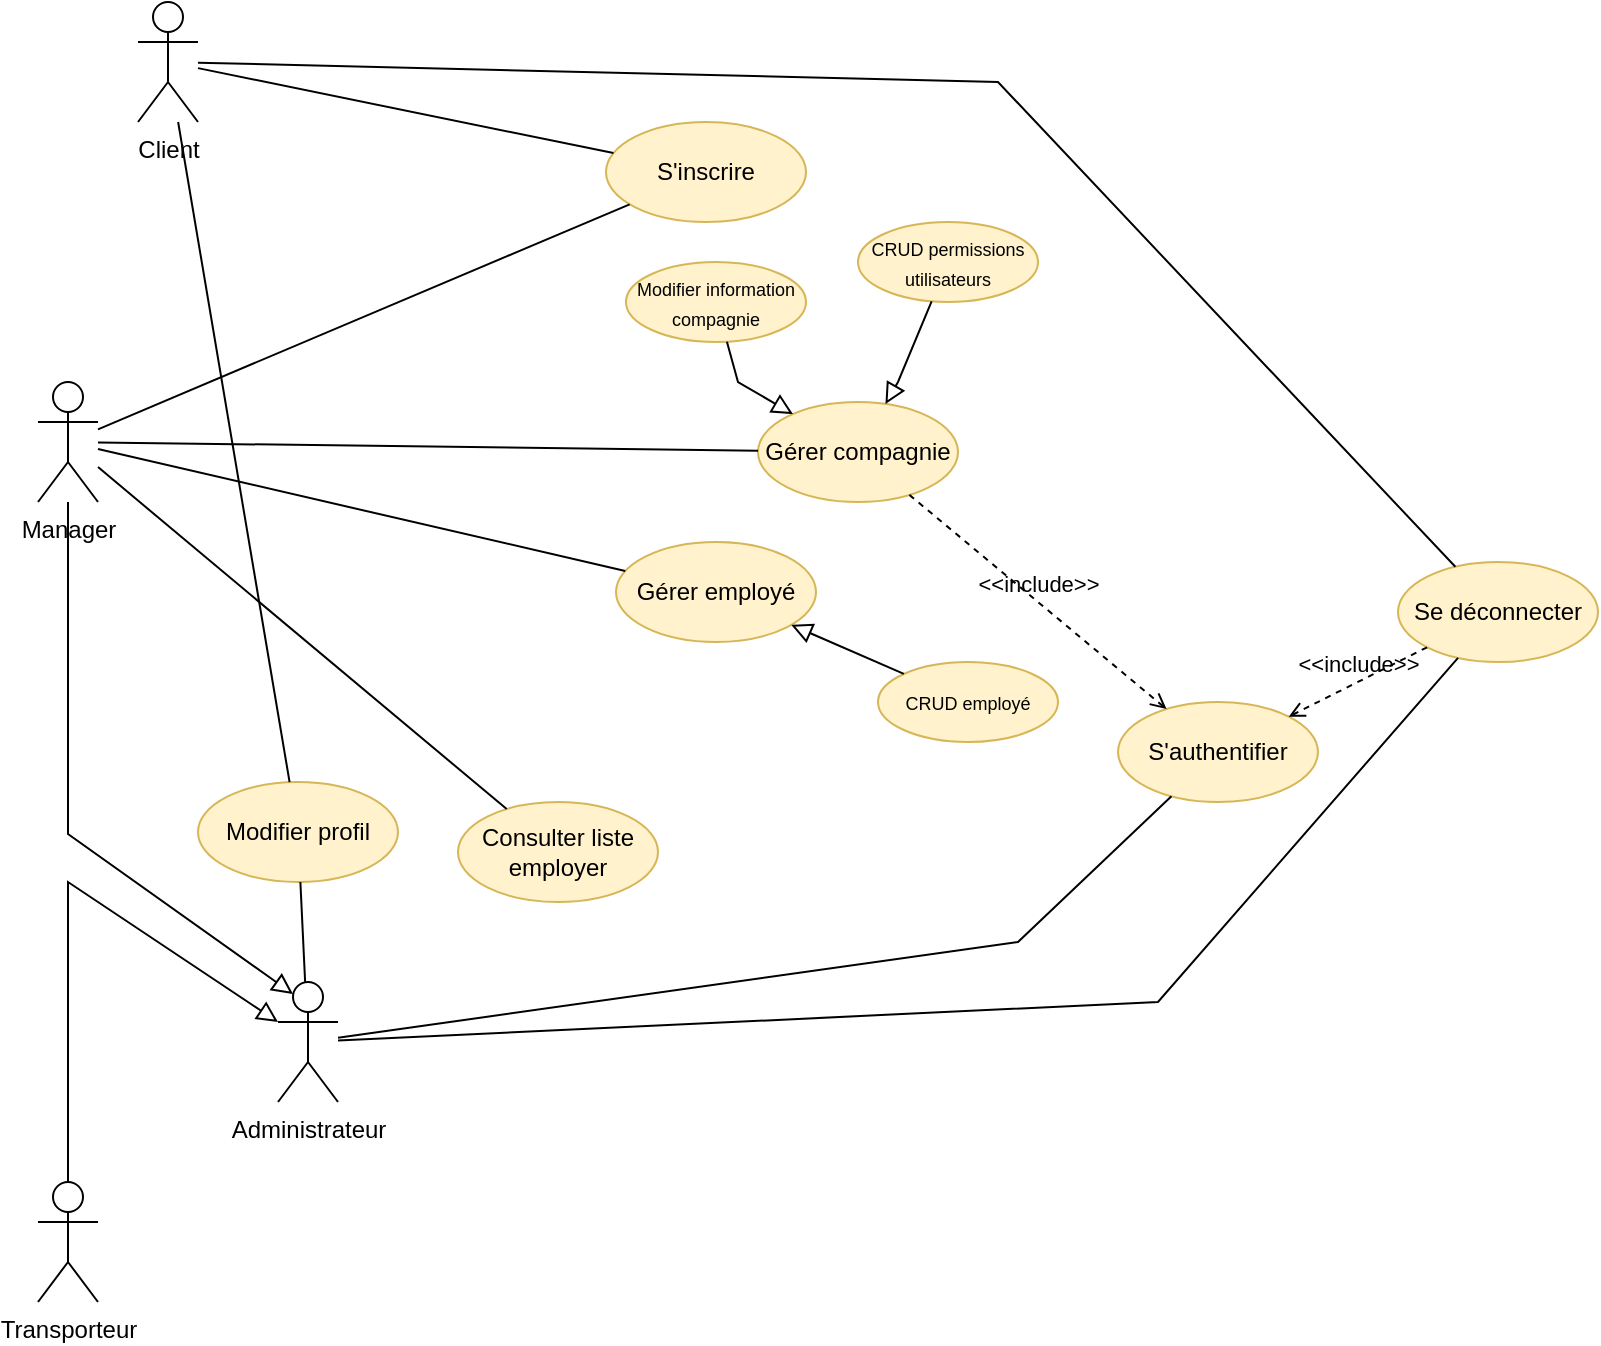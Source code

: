<mxfile version="21.6.7" type="github">
  <diagram name="Page-1" id="OhFcPtTlOtvvqWhLXs4T">
    <mxGraphModel dx="830" dy="1768" grid="1" gridSize="10" guides="1" tooltips="1" connect="1" arrows="1" fold="1" page="1" pageScale="1" pageWidth="827" pageHeight="1169" math="0" shadow="0">
      <root>
        <mxCell id="0" />
        <mxCell id="1" parent="0" />
        <mxCell id="5n6yjhj8xIpn8MunAipn-1" value="Administrateur" style="shape=umlActor;verticalLabelPosition=bottom;verticalAlign=top;html=1;outlineConnect=0;" vertex="1" parent="1">
          <mxGeometry x="150" y="250" width="30" height="60" as="geometry" />
        </mxCell>
        <mxCell id="5n6yjhj8xIpn8MunAipn-4" value="Transporteur" style="shape=umlActor;verticalLabelPosition=bottom;verticalAlign=top;html=1;" vertex="1" parent="1">
          <mxGeometry x="30" y="350" width="30" height="60" as="geometry" />
        </mxCell>
        <mxCell id="5n6yjhj8xIpn8MunAipn-7" value="" style="endArrow=block;html=1;rounded=0;align=center;verticalAlign=bottom;endFill=0;labelBackgroundColor=none;endSize=8;exitX=0.5;exitY=0;exitDx=0;exitDy=0;exitPerimeter=0;" edge="1" parent="1" source="5n6yjhj8xIpn8MunAipn-4" target="5n6yjhj8xIpn8MunAipn-1">
          <mxGeometry relative="1" as="geometry">
            <mxPoint x="80" y="330" as="sourcePoint" />
            <mxPoint x="240" y="330" as="targetPoint" />
            <Array as="points">
              <mxPoint x="45" y="200" />
            </Array>
          </mxGeometry>
        </mxCell>
        <mxCell id="5n6yjhj8xIpn8MunAipn-8" value="" style="resizable=0;html=1;align=center;verticalAlign=top;labelBackgroundColor=none;" connectable="0" vertex="1" parent="5n6yjhj8xIpn8MunAipn-7">
          <mxGeometry relative="1" as="geometry" />
        </mxCell>
        <mxCell id="5n6yjhj8xIpn8MunAipn-10" value="Client" style="shape=umlActor;verticalLabelPosition=bottom;verticalAlign=top;html=1;" vertex="1" parent="1">
          <mxGeometry x="80" y="-240" width="30" height="60" as="geometry" />
        </mxCell>
        <mxCell id="5n6yjhj8xIpn8MunAipn-11" value="S&#39;authentifier" style="ellipse;html=1;whiteSpace=wrap;fillColor=#fff2cc;strokeColor=#d6b656;" vertex="1" parent="1">
          <mxGeometry x="570" y="110" width="100" height="50" as="geometry" />
        </mxCell>
        <mxCell id="5n6yjhj8xIpn8MunAipn-12" value="Manager" style="shape=umlActor;verticalLabelPosition=bottom;verticalAlign=top;html=1;outlineConnect=0;" vertex="1" parent="1">
          <mxGeometry x="30" y="-50" width="30" height="60" as="geometry" />
        </mxCell>
        <mxCell id="5n6yjhj8xIpn8MunAipn-17" value="" style="endArrow=block;html=1;rounded=0;align=center;verticalAlign=bottom;endFill=0;labelBackgroundColor=none;endSize=8;entryX=0.25;entryY=0.1;entryDx=0;entryDy=0;entryPerimeter=0;" edge="1" parent="1" source="5n6yjhj8xIpn8MunAipn-12" target="5n6yjhj8xIpn8MunAipn-1">
          <mxGeometry relative="1" as="geometry">
            <mxPoint x="120" y="220" as="sourcePoint" />
            <mxPoint x="45" y="190" as="targetPoint" />
            <Array as="points">
              <mxPoint x="45" y="176" />
            </Array>
          </mxGeometry>
        </mxCell>
        <mxCell id="5n6yjhj8xIpn8MunAipn-18" value="" style="resizable=0;html=1;align=center;verticalAlign=top;labelBackgroundColor=none;" connectable="0" vertex="1" parent="5n6yjhj8xIpn8MunAipn-17">
          <mxGeometry relative="1" as="geometry" />
        </mxCell>
        <mxCell id="5n6yjhj8xIpn8MunAipn-19" value="" style="endArrow=none;startArrow=none;endFill=0;startFill=0;endSize=8;html=1;verticalAlign=bottom;labelBackgroundColor=none;strokeWidth=1;rounded=0;" edge="1" parent="1" source="5n6yjhj8xIpn8MunAipn-1" target="5n6yjhj8xIpn8MunAipn-11">
          <mxGeometry width="160" relative="1" as="geometry">
            <mxPoint x="120" y="220" as="sourcePoint" />
            <mxPoint x="280" y="220" as="targetPoint" />
            <Array as="points">
              <mxPoint x="520" y="230" />
            </Array>
          </mxGeometry>
        </mxCell>
        <mxCell id="5n6yjhj8xIpn8MunAipn-20" value="S&#39;inscrire" style="ellipse;html=1;whiteSpace=wrap;fillColor=#fff2cc;strokeColor=#d6b656;" vertex="1" parent="1">
          <mxGeometry x="314" y="-180" width="100" height="50" as="geometry" />
        </mxCell>
        <mxCell id="5n6yjhj8xIpn8MunAipn-21" value="" style="endArrow=none;startArrow=none;endFill=0;startFill=0;endSize=8;html=1;verticalAlign=bottom;labelBackgroundColor=none;strokeWidth=1;rounded=0;" edge="1" parent="1" source="5n6yjhj8xIpn8MunAipn-12" target="5n6yjhj8xIpn8MunAipn-20">
          <mxGeometry width="160" relative="1" as="geometry">
            <mxPoint x="180" y="200" as="sourcePoint" />
            <mxPoint x="460" y="209" as="targetPoint" />
          </mxGeometry>
        </mxCell>
        <mxCell id="5n6yjhj8xIpn8MunAipn-22" value="" style="endArrow=none;startArrow=none;endFill=0;startFill=0;endSize=8;html=1;verticalAlign=bottom;labelBackgroundColor=none;strokeWidth=1;rounded=0;" edge="1" parent="1" source="5n6yjhj8xIpn8MunAipn-10" target="5n6yjhj8xIpn8MunAipn-20">
          <mxGeometry width="160" relative="1" as="geometry">
            <mxPoint x="190" y="210" as="sourcePoint" />
            <mxPoint x="470" y="219" as="targetPoint" />
          </mxGeometry>
        </mxCell>
        <mxCell id="5n6yjhj8xIpn8MunAipn-25" value="Se déconnecter" style="ellipse;html=1;whiteSpace=wrap;fillColor=#fff2cc;strokeColor=#d6b656;" vertex="1" parent="1">
          <mxGeometry x="710" y="40" width="100" height="50" as="geometry" />
        </mxCell>
        <mxCell id="5n6yjhj8xIpn8MunAipn-26" value="" style="endArrow=none;startArrow=none;endFill=0;startFill=0;endSize=8;html=1;verticalAlign=bottom;labelBackgroundColor=none;strokeWidth=1;rounded=0;" edge="1" parent="1" source="5n6yjhj8xIpn8MunAipn-10" target="5n6yjhj8xIpn8MunAipn-25">
          <mxGeometry width="160" relative="1" as="geometry">
            <mxPoint x="120" y="-191" as="sourcePoint" />
            <mxPoint x="392" y="-24" as="targetPoint" />
            <Array as="points">
              <mxPoint x="510" y="-200" />
            </Array>
          </mxGeometry>
        </mxCell>
        <mxCell id="5n6yjhj8xIpn8MunAipn-27" value="&amp;lt;&amp;lt;include&amp;gt;&amp;gt;" style="html=1;verticalAlign=bottom;labelBackgroundColor=none;endArrow=open;endFill=0;dashed=1;rounded=0;" edge="1" parent="1" source="5n6yjhj8xIpn8MunAipn-25" target="5n6yjhj8xIpn8MunAipn-11">
          <mxGeometry width="160" relative="1" as="geometry">
            <mxPoint x="330" y="70" as="sourcePoint" />
            <mxPoint x="490" y="70" as="targetPoint" />
          </mxGeometry>
        </mxCell>
        <mxCell id="5n6yjhj8xIpn8MunAipn-28" value="" style="endArrow=none;startArrow=none;endFill=0;startFill=0;endSize=8;html=1;verticalAlign=bottom;labelBackgroundColor=none;strokeWidth=1;rounded=0;" edge="1" parent="1" source="5n6yjhj8xIpn8MunAipn-1" target="5n6yjhj8xIpn8MunAipn-25">
          <mxGeometry width="160" relative="1" as="geometry">
            <mxPoint x="70" y="-11" as="sourcePoint" />
            <mxPoint x="375" y="-40" as="targetPoint" />
            <Array as="points">
              <mxPoint x="590" y="260" />
            </Array>
          </mxGeometry>
        </mxCell>
        <mxCell id="5n6yjhj8xIpn8MunAipn-29" value="Gérer compagnie" style="ellipse;html=1;whiteSpace=wrap;fillColor=#fff2cc;strokeColor=#d6b656;" vertex="1" parent="1">
          <mxGeometry x="390" y="-40" width="100" height="50" as="geometry" />
        </mxCell>
        <mxCell id="5n6yjhj8xIpn8MunAipn-30" value="" style="endArrow=none;startArrow=none;endFill=0;startFill=0;endSize=8;html=1;verticalAlign=bottom;labelBackgroundColor=none;strokeWidth=1;rounded=0;" edge="1" parent="1" source="5n6yjhj8xIpn8MunAipn-12" target="5n6yjhj8xIpn8MunAipn-29">
          <mxGeometry width="160" relative="1" as="geometry">
            <mxPoint x="70" y="-13" as="sourcePoint" />
            <mxPoint x="344" y="-75" as="targetPoint" />
          </mxGeometry>
        </mxCell>
        <mxCell id="5n6yjhj8xIpn8MunAipn-31" value="&amp;lt;&amp;lt;include&amp;gt;&amp;gt;" style="html=1;verticalAlign=bottom;labelBackgroundColor=none;endArrow=open;endFill=0;dashed=1;rounded=0;" edge="1" parent="1" source="5n6yjhj8xIpn8MunAipn-29" target="5n6yjhj8xIpn8MunAipn-11">
          <mxGeometry width="160" relative="1" as="geometry">
            <mxPoint x="723" y="66" as="sourcePoint" />
            <mxPoint x="587" y="174" as="targetPoint" />
          </mxGeometry>
        </mxCell>
        <mxCell id="5n6yjhj8xIpn8MunAipn-32" value="&lt;font style=&quot;font-size: 9px;&quot;&gt;Modifier information compagnie&lt;/font&gt;" style="ellipse;html=1;whiteSpace=wrap;fillColor=#fff2cc;strokeColor=#d6b656;" vertex="1" parent="1">
          <mxGeometry x="324" y="-110" width="90" height="40" as="geometry" />
        </mxCell>
        <mxCell id="5n6yjhj8xIpn8MunAipn-33" value="" style="endArrow=block;html=1;rounded=0;align=center;verticalAlign=bottom;endFill=0;labelBackgroundColor=none;endSize=8;" edge="1" parent="1" source="5n6yjhj8xIpn8MunAipn-32" target="5n6yjhj8xIpn8MunAipn-29">
          <mxGeometry relative="1" as="geometry">
            <mxPoint x="55" y="360" as="sourcePoint" />
            <mxPoint x="150" y="210" as="targetPoint" />
            <Array as="points">
              <mxPoint x="380" y="-50" />
            </Array>
          </mxGeometry>
        </mxCell>
        <mxCell id="5n6yjhj8xIpn8MunAipn-34" value="" style="resizable=0;html=1;align=center;verticalAlign=top;labelBackgroundColor=none;" connectable="0" vertex="1" parent="5n6yjhj8xIpn8MunAipn-33">
          <mxGeometry relative="1" as="geometry" />
        </mxCell>
        <mxCell id="5n6yjhj8xIpn8MunAipn-36" value="Modifier profil" style="ellipse;html=1;whiteSpace=wrap;fillColor=#fff2cc;strokeColor=#d6b656;" vertex="1" parent="1">
          <mxGeometry x="110" y="150" width="100" height="50" as="geometry" />
        </mxCell>
        <mxCell id="5n6yjhj8xIpn8MunAipn-37" value="" style="endArrow=none;startArrow=none;endFill=0;startFill=0;endSize=8;html=1;verticalAlign=bottom;labelBackgroundColor=none;strokeWidth=1;rounded=0;" edge="1" parent="1" source="5n6yjhj8xIpn8MunAipn-1" target="5n6yjhj8xIpn8MunAipn-36">
          <mxGeometry width="160" relative="1" as="geometry">
            <mxPoint x="180" y="200" as="sourcePoint" />
            <mxPoint x="510" y="196" as="targetPoint" />
          </mxGeometry>
        </mxCell>
        <mxCell id="5n6yjhj8xIpn8MunAipn-38" value="" style="endArrow=none;startArrow=none;endFill=0;startFill=0;endSize=8;html=1;verticalAlign=bottom;labelBackgroundColor=none;strokeWidth=1;rounded=0;" edge="1" parent="1" source="5n6yjhj8xIpn8MunAipn-10" target="5n6yjhj8xIpn8MunAipn-36">
          <mxGeometry width="160" relative="1" as="geometry">
            <mxPoint x="120" y="-197" as="sourcePoint" />
            <mxPoint x="328" y="-154" as="targetPoint" />
          </mxGeometry>
        </mxCell>
        <mxCell id="5n6yjhj8xIpn8MunAipn-39" value="&lt;font style=&quot;font-size: 9px;&quot;&gt;CRUD permissions utilisateurs&lt;/font&gt;" style="ellipse;html=1;whiteSpace=wrap;fillColor=#fff2cc;strokeColor=#d6b656;" vertex="1" parent="1">
          <mxGeometry x="440" y="-130" width="90" height="40" as="geometry" />
        </mxCell>
        <mxCell id="5n6yjhj8xIpn8MunAipn-40" value="" style="endArrow=block;html=1;rounded=0;align=center;verticalAlign=bottom;endFill=0;labelBackgroundColor=none;endSize=8;" edge="1" parent="1" source="5n6yjhj8xIpn8MunAipn-39" target="5n6yjhj8xIpn8MunAipn-29">
          <mxGeometry relative="1" as="geometry">
            <mxPoint x="383" y="-50" as="sourcePoint" />
            <mxPoint x="417" y="-4" as="targetPoint" />
            <Array as="points">
              <mxPoint x="460" y="-50" />
            </Array>
          </mxGeometry>
        </mxCell>
        <mxCell id="5n6yjhj8xIpn8MunAipn-41" value="" style="resizable=0;html=1;align=center;verticalAlign=top;labelBackgroundColor=none;" connectable="0" vertex="1" parent="5n6yjhj8xIpn8MunAipn-40">
          <mxGeometry relative="1" as="geometry" />
        </mxCell>
        <mxCell id="5n6yjhj8xIpn8MunAipn-42" value="Gérer employé" style="ellipse;html=1;whiteSpace=wrap;fillColor=#fff2cc;strokeColor=#d6b656;" vertex="1" parent="1">
          <mxGeometry x="319" y="30" width="100" height="50" as="geometry" />
        </mxCell>
        <mxCell id="5n6yjhj8xIpn8MunAipn-43" value="" style="endArrow=none;startArrow=none;endFill=0;startFill=0;endSize=8;html=1;verticalAlign=bottom;labelBackgroundColor=none;strokeWidth=1;rounded=0;" edge="1" parent="1" source="5n6yjhj8xIpn8MunAipn-12" target="5n6yjhj8xIpn8MunAipn-42">
          <mxGeometry width="160" relative="1" as="geometry">
            <mxPoint x="70" y="-10" as="sourcePoint" />
            <mxPoint x="400" y="-6" as="targetPoint" />
          </mxGeometry>
        </mxCell>
        <mxCell id="5n6yjhj8xIpn8MunAipn-44" value="&lt;font style=&quot;font-size: 9px;&quot;&gt;CRUD employé&lt;/font&gt;" style="ellipse;html=1;whiteSpace=wrap;fillColor=#fff2cc;strokeColor=#d6b656;" vertex="1" parent="1">
          <mxGeometry x="450" y="90" width="90" height="40" as="geometry" />
        </mxCell>
        <mxCell id="5n6yjhj8xIpn8MunAipn-45" value="" style="endArrow=block;html=1;rounded=0;align=center;verticalAlign=bottom;endFill=0;labelBackgroundColor=none;endSize=8;" edge="1" parent="1" source="5n6yjhj8xIpn8MunAipn-44" target="5n6yjhj8xIpn8MunAipn-42">
          <mxGeometry relative="1" as="geometry">
            <mxPoint x="487" y="-80" as="sourcePoint" />
            <mxPoint x="463" y="-29" as="targetPoint" />
            <Array as="points" />
          </mxGeometry>
        </mxCell>
        <mxCell id="5n6yjhj8xIpn8MunAipn-46" value="" style="resizable=0;html=1;align=center;verticalAlign=top;labelBackgroundColor=none;" connectable="0" vertex="1" parent="5n6yjhj8xIpn8MunAipn-45">
          <mxGeometry relative="1" as="geometry" />
        </mxCell>
        <mxCell id="5n6yjhj8xIpn8MunAipn-47" value="Consulter liste employer" style="ellipse;html=1;whiteSpace=wrap;fillColor=#fff2cc;strokeColor=#d6b656;" vertex="1" parent="1">
          <mxGeometry x="240" y="160" width="100" height="50" as="geometry" />
        </mxCell>
        <mxCell id="5n6yjhj8xIpn8MunAipn-49" value="" style="endArrow=none;startArrow=none;endFill=0;startFill=0;endSize=8;html=1;verticalAlign=bottom;labelBackgroundColor=none;strokeWidth=1;rounded=0;" edge="1" parent="1" source="5n6yjhj8xIpn8MunAipn-12" target="5n6yjhj8xIpn8MunAipn-47">
          <mxGeometry width="160" relative="1" as="geometry">
            <mxPoint x="70" y="-7" as="sourcePoint" />
            <mxPoint x="314" y="45" as="targetPoint" />
          </mxGeometry>
        </mxCell>
      </root>
    </mxGraphModel>
  </diagram>
</mxfile>
